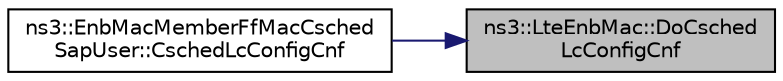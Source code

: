 digraph "ns3::LteEnbMac::DoCschedLcConfigCnf"
{
 // LATEX_PDF_SIZE
  edge [fontname="Helvetica",fontsize="10",labelfontname="Helvetica",labelfontsize="10"];
  node [fontname="Helvetica",fontsize="10",shape=record];
  rankdir="RL";
  Node1 [label="ns3::LteEnbMac::DoCsched\lLcConfigCnf",height=0.2,width=0.4,color="black", fillcolor="grey75", style="filled", fontcolor="black",tooltip="CSched LC Config configure function."];
  Node1 -> Node2 [dir="back",color="midnightblue",fontsize="10",style="solid",fontname="Helvetica"];
  Node2 [label="ns3::EnbMacMemberFfMacCsched\lSapUser::CschedLcConfigCnf",height=0.2,width=0.4,color="black", fillcolor="white", style="filled",URL="$classns3_1_1_enb_mac_member_ff_mac_csched_sap_user.html#a645b466df6eb18a5b980f66cd13dbf65",tooltip="CSCHED_LC_CONFIG_CNF."];
}
